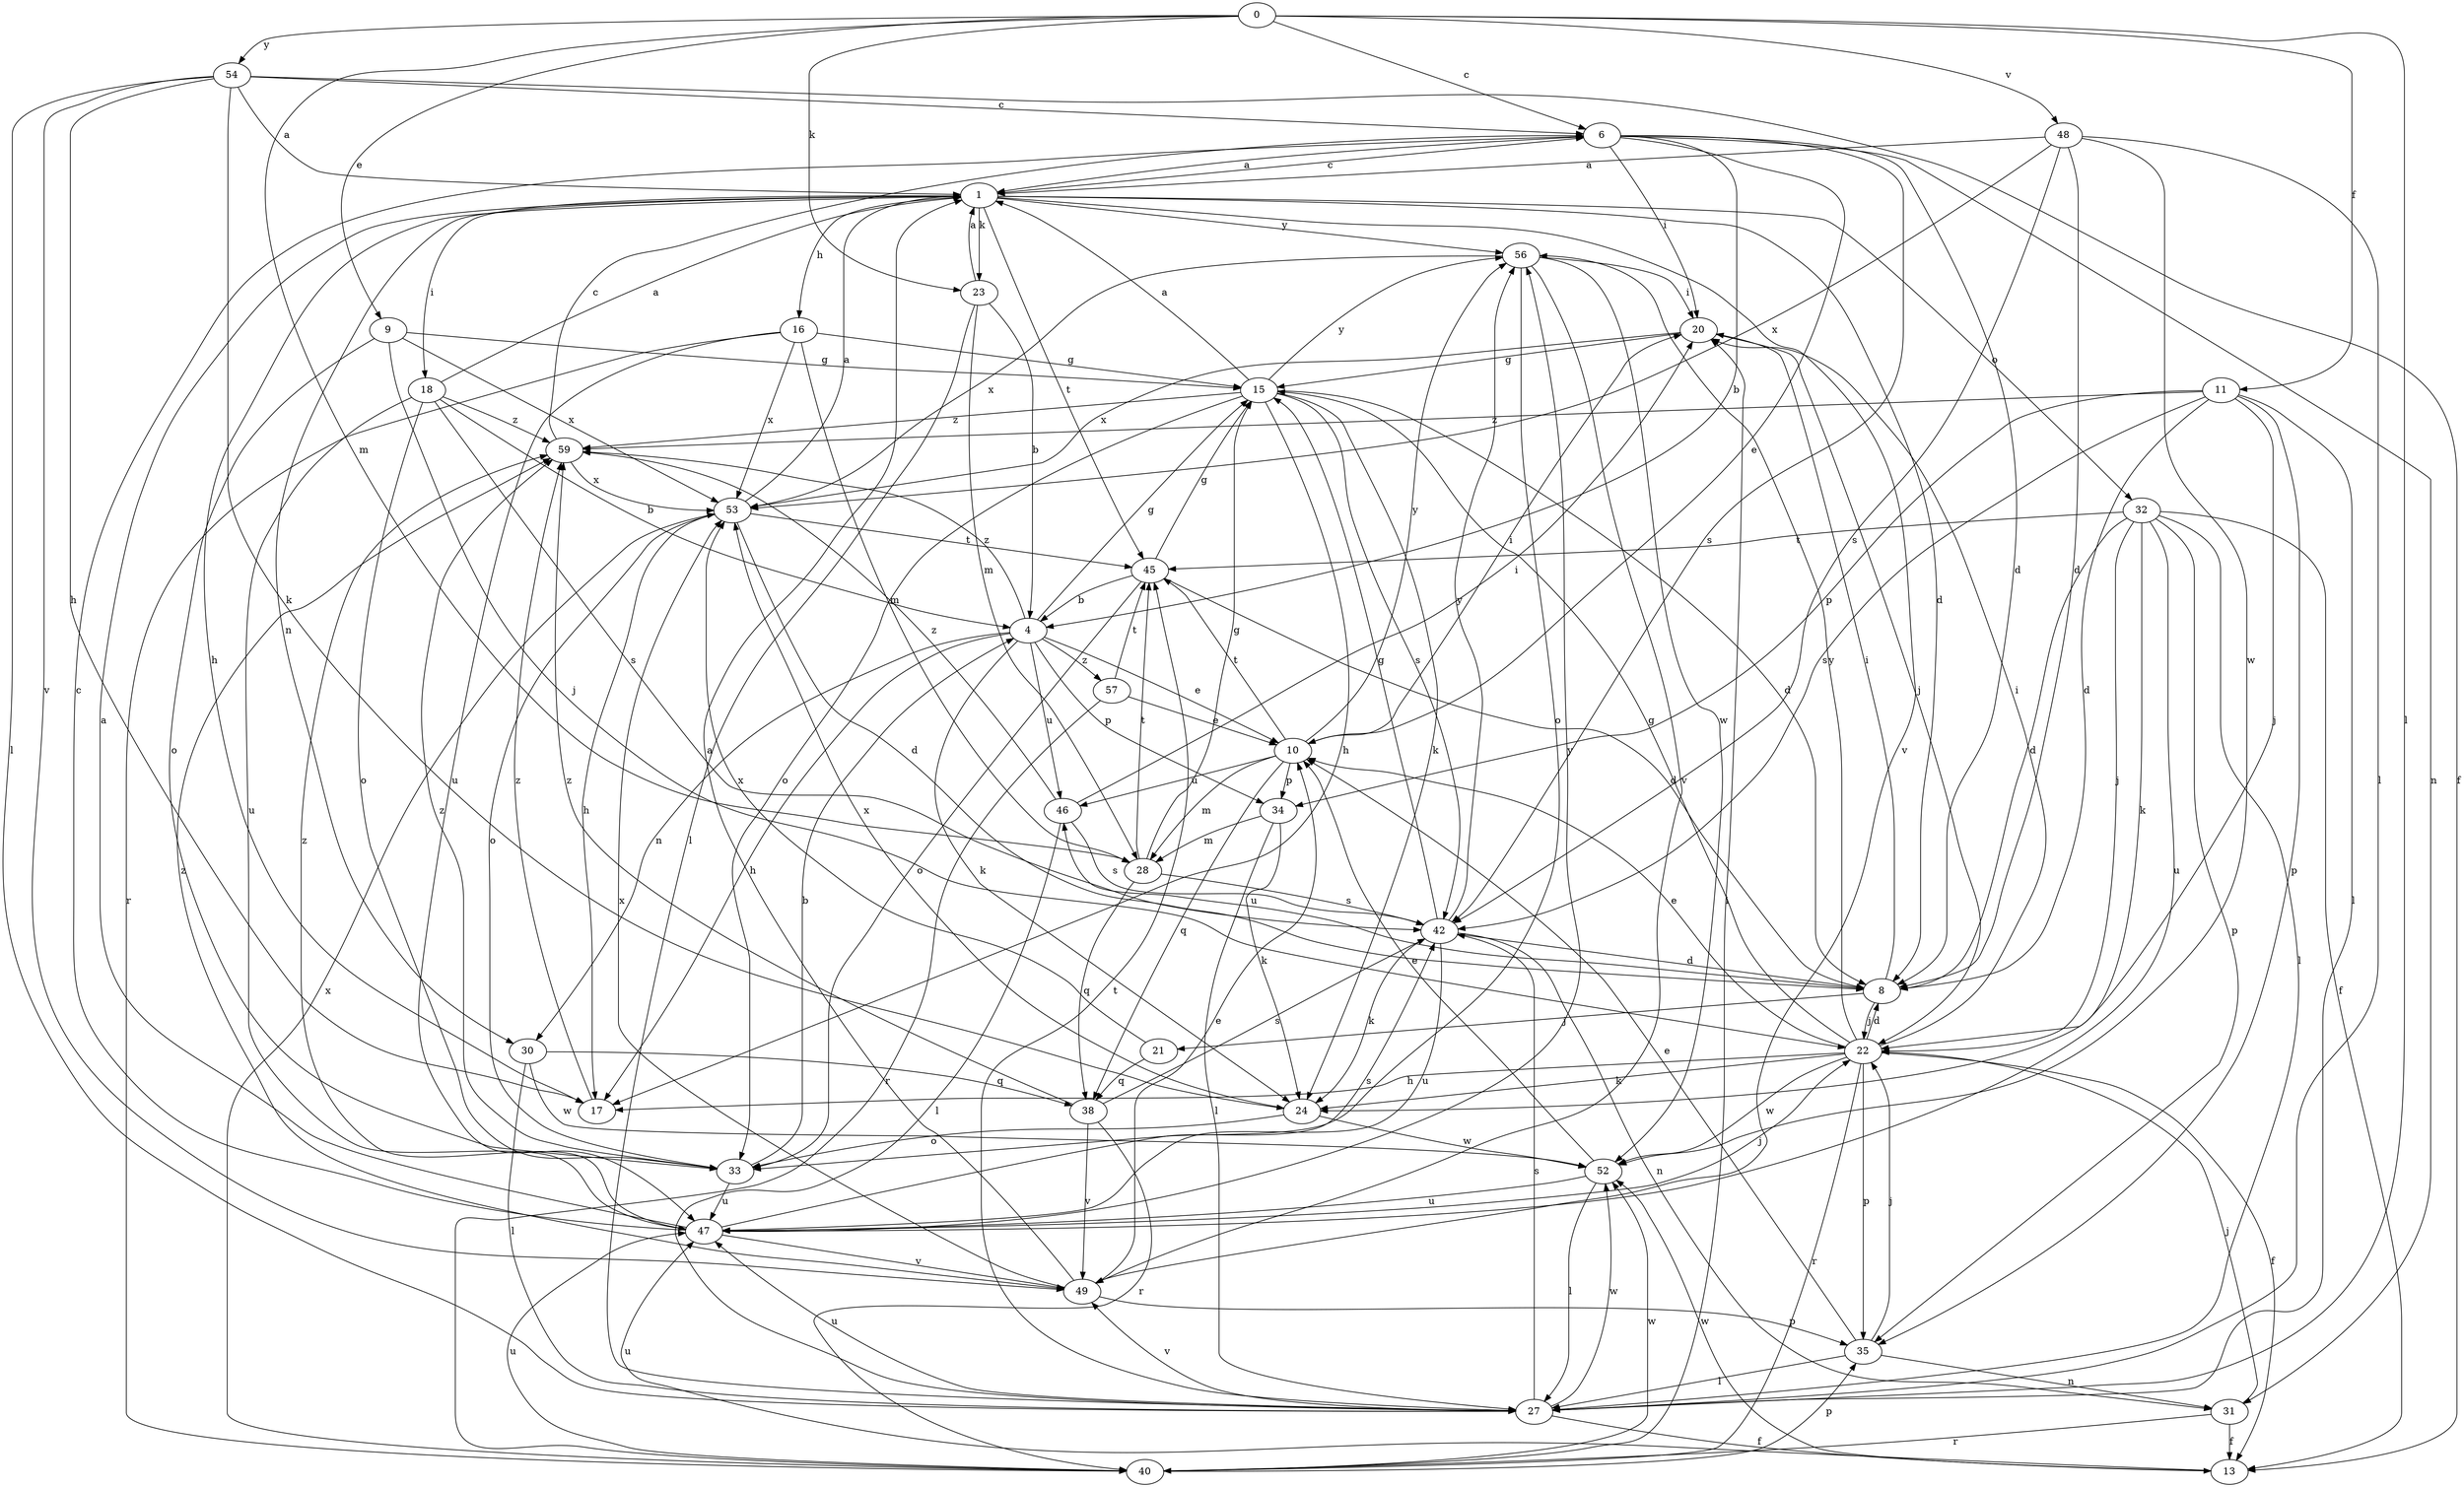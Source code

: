 strict digraph  {
0;
1;
4;
6;
8;
9;
10;
11;
13;
15;
16;
17;
18;
20;
21;
22;
23;
24;
27;
28;
30;
31;
32;
33;
34;
35;
38;
40;
42;
45;
46;
47;
48;
49;
52;
53;
54;
56;
57;
59;
0 -> 6  [label=c];
0 -> 9  [label=e];
0 -> 11  [label=f];
0 -> 23  [label=k];
0 -> 27  [label=l];
0 -> 28  [label=m];
0 -> 48  [label=v];
0 -> 54  [label=y];
1 -> 6  [label=c];
1 -> 8  [label=d];
1 -> 16  [label=h];
1 -> 17  [label=h];
1 -> 18  [label=i];
1 -> 23  [label=k];
1 -> 30  [label=n];
1 -> 32  [label=o];
1 -> 45  [label=t];
1 -> 49  [label=v];
1 -> 56  [label=y];
4 -> 10  [label=e];
4 -> 15  [label=g];
4 -> 17  [label=h];
4 -> 24  [label=k];
4 -> 30  [label=n];
4 -> 34  [label=p];
4 -> 46  [label=u];
4 -> 57  [label=z];
4 -> 59  [label=z];
6 -> 1  [label=a];
6 -> 4  [label=b];
6 -> 8  [label=d];
6 -> 10  [label=e];
6 -> 20  [label=i];
6 -> 31  [label=n];
6 -> 42  [label=s];
8 -> 20  [label=i];
8 -> 21  [label=j];
8 -> 22  [label=j];
8 -> 46  [label=u];
9 -> 15  [label=g];
9 -> 22  [label=j];
9 -> 33  [label=o];
9 -> 53  [label=x];
10 -> 20  [label=i];
10 -> 28  [label=m];
10 -> 34  [label=p];
10 -> 38  [label=q];
10 -> 45  [label=t];
10 -> 46  [label=u];
10 -> 56  [label=y];
11 -> 8  [label=d];
11 -> 22  [label=j];
11 -> 27  [label=l];
11 -> 34  [label=p];
11 -> 35  [label=p];
11 -> 42  [label=s];
11 -> 59  [label=z];
13 -> 47  [label=u];
13 -> 52  [label=w];
15 -> 1  [label=a];
15 -> 8  [label=d];
15 -> 17  [label=h];
15 -> 24  [label=k];
15 -> 33  [label=o];
15 -> 42  [label=s];
15 -> 56  [label=y];
15 -> 59  [label=z];
16 -> 15  [label=g];
16 -> 28  [label=m];
16 -> 40  [label=r];
16 -> 47  [label=u];
16 -> 53  [label=x];
17 -> 59  [label=z];
18 -> 1  [label=a];
18 -> 4  [label=b];
18 -> 33  [label=o];
18 -> 42  [label=s];
18 -> 47  [label=u];
18 -> 59  [label=z];
20 -> 15  [label=g];
20 -> 22  [label=j];
20 -> 53  [label=x];
21 -> 38  [label=q];
21 -> 53  [label=x];
22 -> 8  [label=d];
22 -> 10  [label=e];
22 -> 13  [label=f];
22 -> 15  [label=g];
22 -> 17  [label=h];
22 -> 20  [label=i];
22 -> 24  [label=k];
22 -> 35  [label=p];
22 -> 40  [label=r];
22 -> 52  [label=w];
22 -> 56  [label=y];
23 -> 1  [label=a];
23 -> 4  [label=b];
23 -> 27  [label=l];
23 -> 28  [label=m];
24 -> 33  [label=o];
24 -> 52  [label=w];
24 -> 53  [label=x];
27 -> 13  [label=f];
27 -> 42  [label=s];
27 -> 45  [label=t];
27 -> 47  [label=u];
27 -> 49  [label=v];
27 -> 52  [label=w];
28 -> 15  [label=g];
28 -> 38  [label=q];
28 -> 42  [label=s];
28 -> 45  [label=t];
30 -> 27  [label=l];
30 -> 38  [label=q];
30 -> 52  [label=w];
31 -> 13  [label=f];
31 -> 22  [label=j];
31 -> 40  [label=r];
32 -> 8  [label=d];
32 -> 13  [label=f];
32 -> 22  [label=j];
32 -> 24  [label=k];
32 -> 27  [label=l];
32 -> 35  [label=p];
32 -> 45  [label=t];
32 -> 47  [label=u];
33 -> 4  [label=b];
33 -> 47  [label=u];
33 -> 59  [label=z];
34 -> 24  [label=k];
34 -> 27  [label=l];
34 -> 28  [label=m];
35 -> 10  [label=e];
35 -> 22  [label=j];
35 -> 27  [label=l];
35 -> 31  [label=n];
38 -> 40  [label=r];
38 -> 42  [label=s];
38 -> 49  [label=v];
38 -> 59  [label=z];
40 -> 20  [label=i];
40 -> 35  [label=p];
40 -> 47  [label=u];
40 -> 52  [label=w];
40 -> 53  [label=x];
42 -> 8  [label=d];
42 -> 15  [label=g];
42 -> 24  [label=k];
42 -> 31  [label=n];
42 -> 47  [label=u];
42 -> 56  [label=y];
45 -> 4  [label=b];
45 -> 8  [label=d];
45 -> 15  [label=g];
45 -> 33  [label=o];
46 -> 20  [label=i];
46 -> 27  [label=l];
46 -> 42  [label=s];
46 -> 59  [label=z];
47 -> 1  [label=a];
47 -> 6  [label=c];
47 -> 22  [label=j];
47 -> 42  [label=s];
47 -> 49  [label=v];
47 -> 56  [label=y];
47 -> 59  [label=z];
48 -> 1  [label=a];
48 -> 8  [label=d];
48 -> 27  [label=l];
48 -> 42  [label=s];
48 -> 52  [label=w];
48 -> 53  [label=x];
49 -> 1  [label=a];
49 -> 10  [label=e];
49 -> 35  [label=p];
49 -> 53  [label=x];
49 -> 59  [label=z];
52 -> 10  [label=e];
52 -> 27  [label=l];
52 -> 47  [label=u];
53 -> 1  [label=a];
53 -> 8  [label=d];
53 -> 17  [label=h];
53 -> 33  [label=o];
53 -> 45  [label=t];
54 -> 1  [label=a];
54 -> 6  [label=c];
54 -> 13  [label=f];
54 -> 17  [label=h];
54 -> 24  [label=k];
54 -> 27  [label=l];
54 -> 49  [label=v];
56 -> 20  [label=i];
56 -> 33  [label=o];
56 -> 49  [label=v];
56 -> 52  [label=w];
56 -> 53  [label=x];
57 -> 10  [label=e];
57 -> 40  [label=r];
57 -> 45  [label=t];
59 -> 6  [label=c];
59 -> 53  [label=x];
}
